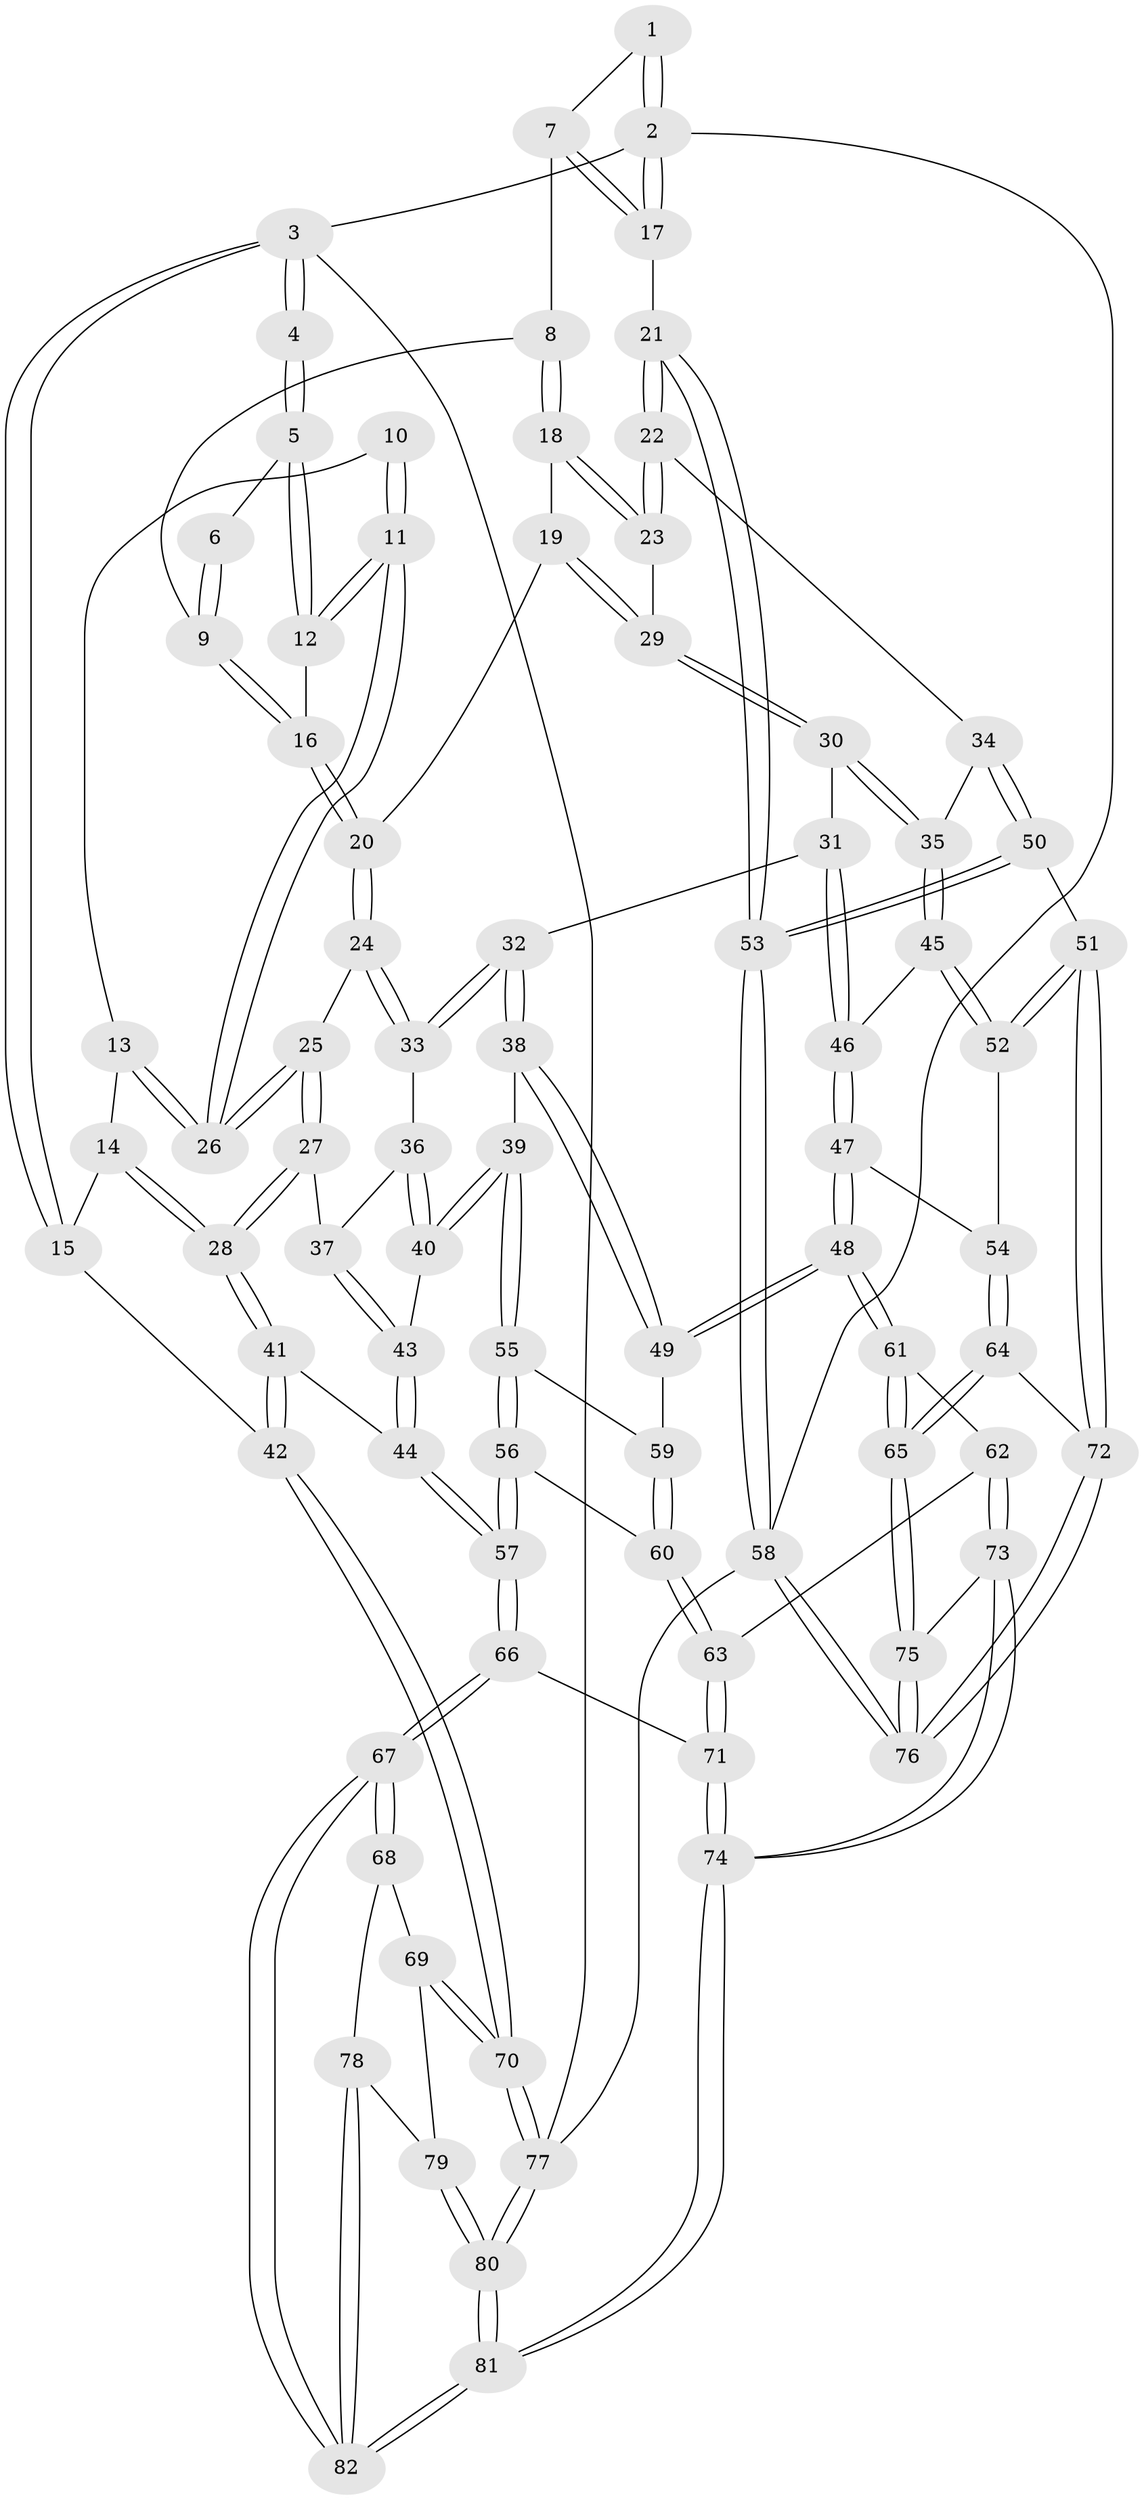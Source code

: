 // coarse degree distribution, {3: 0.14035087719298245, 6: 0.08771929824561403, 4: 0.3157894736842105, 5: 0.45614035087719296}
// Generated by graph-tools (version 1.1) at 2025/24/03/03/25 07:24:36]
// undirected, 82 vertices, 202 edges
graph export_dot {
graph [start="1"]
  node [color=gray90,style=filled];
  1 [pos="+0.9778400133525444+0"];
  2 [pos="+1+0"];
  3 [pos="+0+0"];
  4 [pos="+0.20118917833929698+0"];
  5 [pos="+0.5148304447544375+0"];
  6 [pos="+0.6850676254064808+0"];
  7 [pos="+0.8575362380119239+0.06555051062757015"];
  8 [pos="+0.8361813026558133+0.09819875113256778"];
  9 [pos="+0.7604137291256347+0.09061581698717774"];
  10 [pos="+0.22749093500619752+0"];
  11 [pos="+0.3526125776590081+0.17195649096197688"];
  12 [pos="+0.5248924402121602+0.030614872787634157"];
  13 [pos="+0.168515446944104+0.1699220797036475"];
  14 [pos="+0.10516397636586916+0.1803129518232639"];
  15 [pos="+0+0"];
  16 [pos="+0.5925604240951503+0.1077002393985456"];
  17 [pos="+1+0.20157374037344264"];
  18 [pos="+0.8541872196141911+0.1899342223451265"];
  19 [pos="+0.6590025592643879+0.22991644875167594"];
  20 [pos="+0.6146274166379159+0.22268076841034298"];
  21 [pos="+1+0.29937747636550216"];
  22 [pos="+0.9836920639912374+0.3023309726463032"];
  23 [pos="+0.908581462679523+0.2838947208861482"];
  24 [pos="+0.5985771084212776+0.2687369338479945"];
  25 [pos="+0.3414945982315042+0.296782365788291"];
  26 [pos="+0.3250723697525358+0.21730008705815218"];
  27 [pos="+0.33681918272775074+0.3249357972453416"];
  28 [pos="+0.08669679430456001+0.4574287980518292"];
  29 [pos="+0.8293574881897818+0.3357377796061185"];
  30 [pos="+0.7613298590613196+0.4192088231042076"];
  31 [pos="+0.7420173660403474+0.4270997642644825"];
  32 [pos="+0.6739193679147317+0.42684260322095763"];
  33 [pos="+0.6100337345583523+0.3562282748606193"];
  34 [pos="+0.8922258083313778+0.5186124801064288"];
  35 [pos="+0.8860294963484794+0.5169379836181004"];
  36 [pos="+0.587595231441291+0.3668637762840058"];
  37 [pos="+0.3955268874900179+0.41564465865394534"];
  38 [pos="+0.6119169705315802+0.5448010475947097"];
  39 [pos="+0.48207528882603046+0.53298614849968"];
  40 [pos="+0.48096186327289+0.531790807867906"];
  41 [pos="+0.06048445593971332+0.49342986761539603"];
  42 [pos="+0+0.5568723667870289"];
  43 [pos="+0.4042852164788455+0.47584894033363756"];
  44 [pos="+0.26201835345682045+0.613028775812872"];
  45 [pos="+0.787159298695953+0.5785625668270761"];
  46 [pos="+0.7693584790611314+0.5714029973869816"];
  47 [pos="+0.6695532648077207+0.63323953007874"];
  48 [pos="+0.6475501991687141+0.6265721251074813"];
  49 [pos="+0.6401744406005666+0.616093523003585"];
  50 [pos="+0.9982650881710817+0.6330838635243186"];
  51 [pos="+0.8856923634832019+0.71373947347868"];
  52 [pos="+0.8667235464580165+0.6983592384658092"];
  53 [pos="+1+0.6050232878707273"];
  54 [pos="+0.6720825844975467+0.6358834707608392"];
  55 [pos="+0.4705402187418613+0.6030151937920374"];
  56 [pos="+0.34933212586288603+0.6808564434048904"];
  57 [pos="+0.2928407733788222+0.6889068147941702"];
  58 [pos="+1+1"];
  59 [pos="+0.4984462530927832+0.6532165996871576"];
  60 [pos="+0.49968723392721376+0.7256761761312146"];
  61 [pos="+0.5827770630032112+0.735745088602914"];
  62 [pos="+0.5577719750580495+0.7442952079126184"];
  63 [pos="+0.5061616464271437+0.7354759083943976"];
  64 [pos="+0.7348728453696842+0.7917883440086124"];
  65 [pos="+0.696272328351533+0.823248564465531"];
  66 [pos="+0.28028851797523224+0.7620274409583591"];
  67 [pos="+0.27116886193729217+0.7838750173747508"];
  68 [pos="+0.12572403383652075+0.7687655247564147"];
  69 [pos="+0.0005846040480282842+0.7352160907038562"];
  70 [pos="+0+0.638668752335327"];
  71 [pos="+0.47110355166813933+0.7853338842840674"];
  72 [pos="+0.8634748154185775+0.768698216927152"];
  73 [pos="+0.5737051992527231+1"];
  74 [pos="+0.45792002068773535+1"];
  75 [pos="+0.5980720206571049+1"];
  76 [pos="+1+1"];
  77 [pos="+0+1"];
  78 [pos="+0.12102513299225107+0.8852402297914452"];
  79 [pos="+0.06811449019956979+0.846949967676813"];
  80 [pos="+0+1"];
  81 [pos="+0.3106103697414585+1"];
  82 [pos="+0.3053284256945206+1"];
  1 -- 2;
  1 -- 2;
  1 -- 7;
  2 -- 3;
  2 -- 17;
  2 -- 17;
  2 -- 58;
  3 -- 4;
  3 -- 4;
  3 -- 15;
  3 -- 15;
  3 -- 77;
  4 -- 5;
  4 -- 5;
  5 -- 6;
  5 -- 12;
  5 -- 12;
  6 -- 9;
  6 -- 9;
  7 -- 8;
  7 -- 17;
  7 -- 17;
  8 -- 9;
  8 -- 18;
  8 -- 18;
  9 -- 16;
  9 -- 16;
  10 -- 11;
  10 -- 11;
  10 -- 13;
  11 -- 12;
  11 -- 12;
  11 -- 26;
  11 -- 26;
  12 -- 16;
  13 -- 14;
  13 -- 26;
  13 -- 26;
  14 -- 15;
  14 -- 28;
  14 -- 28;
  15 -- 42;
  16 -- 20;
  16 -- 20;
  17 -- 21;
  18 -- 19;
  18 -- 23;
  18 -- 23;
  19 -- 20;
  19 -- 29;
  19 -- 29;
  20 -- 24;
  20 -- 24;
  21 -- 22;
  21 -- 22;
  21 -- 53;
  21 -- 53;
  22 -- 23;
  22 -- 23;
  22 -- 34;
  23 -- 29;
  24 -- 25;
  24 -- 33;
  24 -- 33;
  25 -- 26;
  25 -- 26;
  25 -- 27;
  25 -- 27;
  27 -- 28;
  27 -- 28;
  27 -- 37;
  28 -- 41;
  28 -- 41;
  29 -- 30;
  29 -- 30;
  30 -- 31;
  30 -- 35;
  30 -- 35;
  31 -- 32;
  31 -- 46;
  31 -- 46;
  32 -- 33;
  32 -- 33;
  32 -- 38;
  32 -- 38;
  33 -- 36;
  34 -- 35;
  34 -- 50;
  34 -- 50;
  35 -- 45;
  35 -- 45;
  36 -- 37;
  36 -- 40;
  36 -- 40;
  37 -- 43;
  37 -- 43;
  38 -- 39;
  38 -- 49;
  38 -- 49;
  39 -- 40;
  39 -- 40;
  39 -- 55;
  39 -- 55;
  40 -- 43;
  41 -- 42;
  41 -- 42;
  41 -- 44;
  42 -- 70;
  42 -- 70;
  43 -- 44;
  43 -- 44;
  44 -- 57;
  44 -- 57;
  45 -- 46;
  45 -- 52;
  45 -- 52;
  46 -- 47;
  46 -- 47;
  47 -- 48;
  47 -- 48;
  47 -- 54;
  48 -- 49;
  48 -- 49;
  48 -- 61;
  48 -- 61;
  49 -- 59;
  50 -- 51;
  50 -- 53;
  50 -- 53;
  51 -- 52;
  51 -- 52;
  51 -- 72;
  51 -- 72;
  52 -- 54;
  53 -- 58;
  53 -- 58;
  54 -- 64;
  54 -- 64;
  55 -- 56;
  55 -- 56;
  55 -- 59;
  56 -- 57;
  56 -- 57;
  56 -- 60;
  57 -- 66;
  57 -- 66;
  58 -- 76;
  58 -- 76;
  58 -- 77;
  59 -- 60;
  59 -- 60;
  60 -- 63;
  60 -- 63;
  61 -- 62;
  61 -- 65;
  61 -- 65;
  62 -- 63;
  62 -- 73;
  62 -- 73;
  63 -- 71;
  63 -- 71;
  64 -- 65;
  64 -- 65;
  64 -- 72;
  65 -- 75;
  65 -- 75;
  66 -- 67;
  66 -- 67;
  66 -- 71;
  67 -- 68;
  67 -- 68;
  67 -- 82;
  67 -- 82;
  68 -- 69;
  68 -- 78;
  69 -- 70;
  69 -- 70;
  69 -- 79;
  70 -- 77;
  70 -- 77;
  71 -- 74;
  71 -- 74;
  72 -- 76;
  72 -- 76;
  73 -- 74;
  73 -- 74;
  73 -- 75;
  74 -- 81;
  74 -- 81;
  75 -- 76;
  75 -- 76;
  77 -- 80;
  77 -- 80;
  78 -- 79;
  78 -- 82;
  78 -- 82;
  79 -- 80;
  79 -- 80;
  80 -- 81;
  80 -- 81;
  81 -- 82;
  81 -- 82;
}
